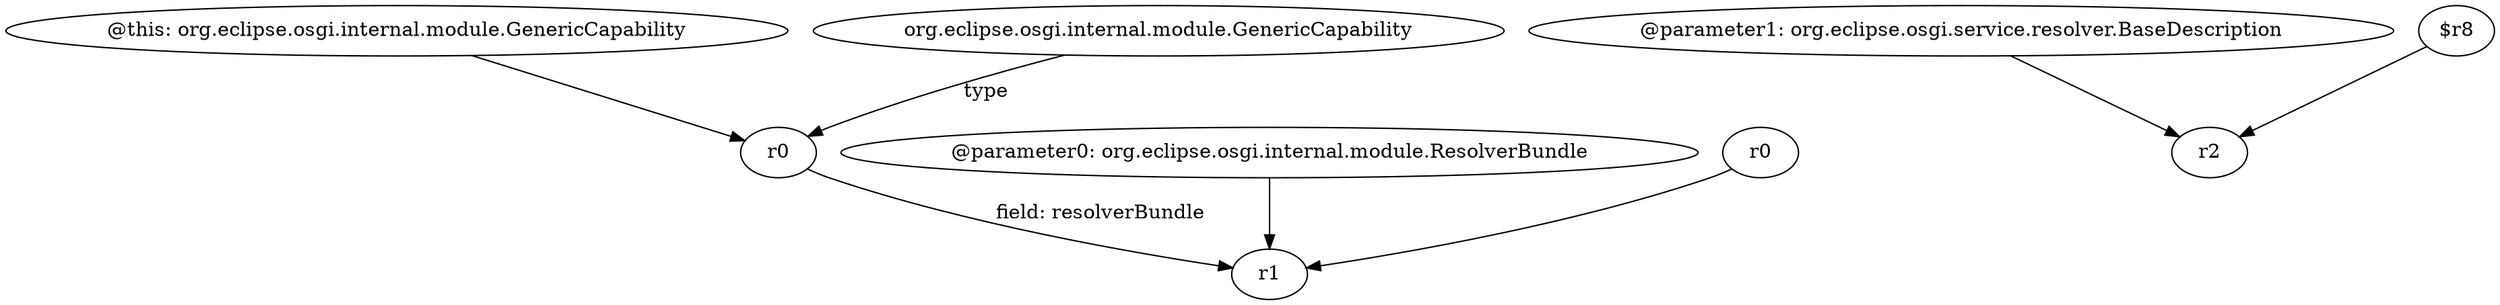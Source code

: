 digraph g {
0[label="@this: org.eclipse.osgi.internal.module.GenericCapability"]
1[label="r0"]
0->1[label=""]
2[label="@parameter0: org.eclipse.osgi.internal.module.ResolverBundle"]
3[label="r1"]
2->3[label=""]
4[label="@parameter1: org.eclipse.osgi.service.resolver.BaseDescription"]
5[label="r2"]
4->5[label=""]
1->3[label="field: resolverBundle"]
6[label="org.eclipse.osgi.internal.module.GenericCapability"]
6->1[label="type"]
7[label="r0"]
7->3[label=""]
8[label="$r8"]
8->5[label=""]
}